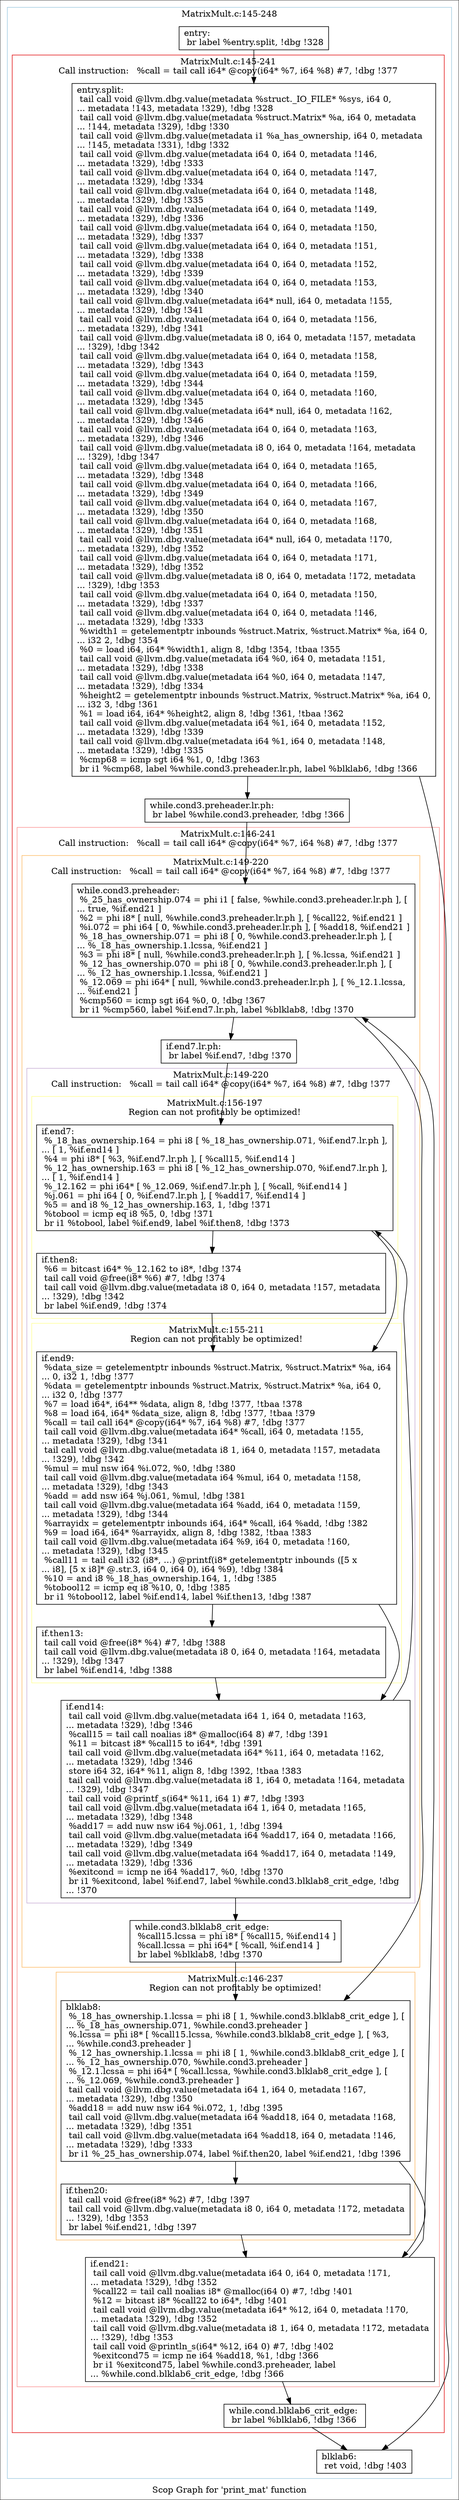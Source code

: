 digraph "Scop Graph for 'print_mat' function" {
	label="Scop Graph for 'print_mat' function";

	Node0x9ab4510 [shape=record,label="{entry:\l  br label %entry.split, !dbg !328\l}"];
	Node0x9ab4510 -> Node0x9ab65e0;
	Node0x9ab65e0 [shape=record,label="{entry.split:                                      \l  tail call void @llvm.dbg.value(metadata %struct._IO_FILE* %sys, i64 0,\l... metadata !143, metadata !329), !dbg !328\l  tail call void @llvm.dbg.value(metadata %struct.Matrix* %a, i64 0, metadata\l... !144, metadata !329), !dbg !330\l  tail call void @llvm.dbg.value(metadata i1 %a_has_ownership, i64 0, metadata\l... !145, metadata !331), !dbg !332\l  tail call void @llvm.dbg.value(metadata i64 0, i64 0, metadata !146,\l... metadata !329), !dbg !333\l  tail call void @llvm.dbg.value(metadata i64 0, i64 0, metadata !147,\l... metadata !329), !dbg !334\l  tail call void @llvm.dbg.value(metadata i64 0, i64 0, metadata !148,\l... metadata !329), !dbg !335\l  tail call void @llvm.dbg.value(metadata i64 0, i64 0, metadata !149,\l... metadata !329), !dbg !336\l  tail call void @llvm.dbg.value(metadata i64 0, i64 0, metadata !150,\l... metadata !329), !dbg !337\l  tail call void @llvm.dbg.value(metadata i64 0, i64 0, metadata !151,\l... metadata !329), !dbg !338\l  tail call void @llvm.dbg.value(metadata i64 0, i64 0, metadata !152,\l... metadata !329), !dbg !339\l  tail call void @llvm.dbg.value(metadata i64 0, i64 0, metadata !153,\l... metadata !329), !dbg !340\l  tail call void @llvm.dbg.value(metadata i64* null, i64 0, metadata !155,\l... metadata !329), !dbg !341\l  tail call void @llvm.dbg.value(metadata i64 0, i64 0, metadata !156,\l... metadata !329), !dbg !341\l  tail call void @llvm.dbg.value(metadata i8 0, i64 0, metadata !157, metadata\l... !329), !dbg !342\l  tail call void @llvm.dbg.value(metadata i64 0, i64 0, metadata !158,\l... metadata !329), !dbg !343\l  tail call void @llvm.dbg.value(metadata i64 0, i64 0, metadata !159,\l... metadata !329), !dbg !344\l  tail call void @llvm.dbg.value(metadata i64 0, i64 0, metadata !160,\l... metadata !329), !dbg !345\l  tail call void @llvm.dbg.value(metadata i64* null, i64 0, metadata !162,\l... metadata !329), !dbg !346\l  tail call void @llvm.dbg.value(metadata i64 0, i64 0, metadata !163,\l... metadata !329), !dbg !346\l  tail call void @llvm.dbg.value(metadata i8 0, i64 0, metadata !164, metadata\l... !329), !dbg !347\l  tail call void @llvm.dbg.value(metadata i64 0, i64 0, metadata !165,\l... metadata !329), !dbg !348\l  tail call void @llvm.dbg.value(metadata i64 0, i64 0, metadata !166,\l... metadata !329), !dbg !349\l  tail call void @llvm.dbg.value(metadata i64 0, i64 0, metadata !167,\l... metadata !329), !dbg !350\l  tail call void @llvm.dbg.value(metadata i64 0, i64 0, metadata !168,\l... metadata !329), !dbg !351\l  tail call void @llvm.dbg.value(metadata i64* null, i64 0, metadata !170,\l... metadata !329), !dbg !352\l  tail call void @llvm.dbg.value(metadata i64 0, i64 0, metadata !171,\l... metadata !329), !dbg !352\l  tail call void @llvm.dbg.value(metadata i8 0, i64 0, metadata !172, metadata\l... !329), !dbg !353\l  tail call void @llvm.dbg.value(metadata i64 0, i64 0, metadata !150,\l... metadata !329), !dbg !337\l  tail call void @llvm.dbg.value(metadata i64 0, i64 0, metadata !146,\l... metadata !329), !dbg !333\l  %width1 = getelementptr inbounds %struct.Matrix, %struct.Matrix* %a, i64 0,\l... i32 2, !dbg !354\l  %0 = load i64, i64* %width1, align 8, !dbg !354, !tbaa !355\l  tail call void @llvm.dbg.value(metadata i64 %0, i64 0, metadata !151,\l... metadata !329), !dbg !338\l  tail call void @llvm.dbg.value(metadata i64 %0, i64 0, metadata !147,\l... metadata !329), !dbg !334\l  %height2 = getelementptr inbounds %struct.Matrix, %struct.Matrix* %a, i64 0,\l... i32 3, !dbg !361\l  %1 = load i64, i64* %height2, align 8, !dbg !361, !tbaa !362\l  tail call void @llvm.dbg.value(metadata i64 %1, i64 0, metadata !152,\l... metadata !329), !dbg !339\l  tail call void @llvm.dbg.value(metadata i64 %1, i64 0, metadata !148,\l... metadata !329), !dbg !335\l  %cmp68 = icmp sgt i64 %1, 0, !dbg !363\l  br i1 %cmp68, label %while.cond3.preheader.lr.ph, label %blklab6, !dbg !366\l}"];
	Node0x9ab65e0 -> Node0x9aee3e0;
	Node0x9ab65e0 -> Node0x9abff30;
	Node0x9aee3e0 [shape=record,label="{while.cond3.preheader.lr.ph:                      \l  br label %while.cond3.preheader, !dbg !366\l}"];
	Node0x9aee3e0 -> Node0x9b1c9a0;
	Node0x9b1c9a0 [shape=record,label="{while.cond3.preheader:                            \l  %_25_has_ownership.074 = phi i1 [ false, %while.cond3.preheader.lr.ph ], [\l... true, %if.end21 ]\l  %2 = phi i8* [ null, %while.cond3.preheader.lr.ph ], [ %call22, %if.end21 ]\l  %i.072 = phi i64 [ 0, %while.cond3.preheader.lr.ph ], [ %add18, %if.end21 ]\l  %_18_has_ownership.071 = phi i8 [ 0, %while.cond3.preheader.lr.ph ], [\l... %_18_has_ownership.1.lcssa, %if.end21 ]\l  %3 = phi i8* [ null, %while.cond3.preheader.lr.ph ], [ %.lcssa, %if.end21 ]\l  %_12_has_ownership.070 = phi i8 [ 0, %while.cond3.preheader.lr.ph ], [\l... %_12_has_ownership.1.lcssa, %if.end21 ]\l  %_12.069 = phi i64* [ null, %while.cond3.preheader.lr.ph ], [ %_12.1.lcssa,\l... %if.end21 ]\l  %cmp560 = icmp sgt i64 %0, 0, !dbg !367\l  br i1 %cmp560, label %if.end7.lr.ph, label %blklab8, !dbg !370\l}"];
	Node0x9b1c9a0 -> Node0x9ac8470;
	Node0x9b1c9a0 -> Node0x9b03080;
	Node0x9ac8470 [shape=record,label="{if.end7.lr.ph:                                    \l  br label %if.end7, !dbg !370\l}"];
	Node0x9ac8470 -> Node0x9aaf620;
	Node0x9aaf620 [shape=record,label="{if.end7:                                          \l  %_18_has_ownership.164 = phi i8 [ %_18_has_ownership.071, %if.end7.lr.ph ],\l... [ 1, %if.end14 ]\l  %4 = phi i8* [ %3, %if.end7.lr.ph ], [ %call15, %if.end14 ]\l  %_12_has_ownership.163 = phi i8 [ %_12_has_ownership.070, %if.end7.lr.ph ],\l... [ 1, %if.end14 ]\l  %_12.162 = phi i64* [ %_12.069, %if.end7.lr.ph ], [ %call, %if.end14 ]\l  %j.061 = phi i64 [ 0, %if.end7.lr.ph ], [ %add17, %if.end14 ]\l  %5 = and i8 %_12_has_ownership.163, 1, !dbg !371\l  %tobool = icmp eq i8 %5, 0, !dbg !371\l  br i1 %tobool, label %if.end9, label %if.then8, !dbg !373\l}"];
	Node0x9aaf620 -> Node0x9aebfd0;
	Node0x9aaf620 -> Node0x9b7d0b0;
	Node0x9aebfd0 [shape=record,label="{if.end9:                                          \l  %data_size = getelementptr inbounds %struct.Matrix, %struct.Matrix* %a, i64\l... 0, i32 1, !dbg !377\l  %data = getelementptr inbounds %struct.Matrix, %struct.Matrix* %a, i64 0,\l... i32 0, !dbg !377\l  %7 = load i64*, i64** %data, align 8, !dbg !377, !tbaa !378\l  %8 = load i64, i64* %data_size, align 8, !dbg !377, !tbaa !379\l  %call = tail call i64* @copy(i64* %7, i64 %8) #7, !dbg !377\l  tail call void @llvm.dbg.value(metadata i64* %call, i64 0, metadata !155,\l... metadata !329), !dbg !341\l  tail call void @llvm.dbg.value(metadata i8 1, i64 0, metadata !157, metadata\l... !329), !dbg !342\l  %mul = mul nsw i64 %i.072, %0, !dbg !380\l  tail call void @llvm.dbg.value(metadata i64 %mul, i64 0, metadata !158,\l... metadata !329), !dbg !343\l  %add = add nsw i64 %j.061, %mul, !dbg !381\l  tail call void @llvm.dbg.value(metadata i64 %add, i64 0, metadata !159,\l... metadata !329), !dbg !344\l  %arrayidx = getelementptr inbounds i64, i64* %call, i64 %add, !dbg !382\l  %9 = load i64, i64* %arrayidx, align 8, !dbg !382, !tbaa !383\l  tail call void @llvm.dbg.value(metadata i64 %9, i64 0, metadata !160,\l... metadata !329), !dbg !345\l  %call11 = tail call i32 (i8*, ...) @printf(i8* getelementptr inbounds ([5 x\l... i8], [5 x i8]* @.str.3, i64 0, i64 0), i64 %9), !dbg !384\l  %10 = and i8 %_18_has_ownership.164, 1, !dbg !385\l  %tobool12 = icmp eq i8 %10, 0, !dbg !385\l  br i1 %tobool12, label %if.end14, label %if.then13, !dbg !387\l}"];
	Node0x9aebfd0 -> Node0x9b7bf10;
	Node0x9aebfd0 -> Node0x9aa5db0;
	Node0x9b7bf10 [shape=record,label="{if.end14:                                         \l  tail call void @llvm.dbg.value(metadata i64 1, i64 0, metadata !163,\l... metadata !329), !dbg !346\l  %call15 = tail call noalias i8* @malloc(i64 8) #7, !dbg !391\l  %11 = bitcast i8* %call15 to i64*, !dbg !391\l  tail call void @llvm.dbg.value(metadata i64* %11, i64 0, metadata !162,\l... metadata !329), !dbg !346\l  store i64 32, i64* %11, align 8, !dbg !392, !tbaa !383\l  tail call void @llvm.dbg.value(metadata i8 1, i64 0, metadata !164, metadata\l... !329), !dbg !347\l  tail call void @printf_s(i64* %11, i64 1) #7, !dbg !393\l  tail call void @llvm.dbg.value(metadata i64 1, i64 0, metadata !165,\l... metadata !329), !dbg !348\l  %add17 = add nuw nsw i64 %j.061, 1, !dbg !394\l  tail call void @llvm.dbg.value(metadata i64 %add17, i64 0, metadata !166,\l... metadata !329), !dbg !349\l  tail call void @llvm.dbg.value(metadata i64 %add17, i64 0, metadata !149,\l... metadata !329), !dbg !336\l  %exitcond = icmp ne i64 %add17, %0, !dbg !370\l  br i1 %exitcond, label %if.end7, label %while.cond3.blklab8_crit_edge, !dbg\l... !370\l}"];
	Node0x9b7bf10 -> Node0x9aaf620[constraint=false];
	Node0x9b7bf10 -> Node0x9b01f90;
	Node0x9b01f90 [shape=record,label="{while.cond3.blklab8_crit_edge:                    \l  %call15.lcssa = phi i8* [ %call15, %if.end14 ]\l  %call.lcssa = phi i64* [ %call, %if.end14 ]\l  br label %blklab8, !dbg !370\l}"];
	Node0x9b01f90 -> Node0x9b03080;
	Node0x9b03080 [shape=record,label="{blklab8:                                          \l  %_18_has_ownership.1.lcssa = phi i8 [ 1, %while.cond3.blklab8_crit_edge ], [\l... %_18_has_ownership.071, %while.cond3.preheader ]\l  %.lcssa = phi i8* [ %call15.lcssa, %while.cond3.blklab8_crit_edge ], [ %3,\l... %while.cond3.preheader ]\l  %_12_has_ownership.1.lcssa = phi i8 [ 1, %while.cond3.blklab8_crit_edge ], [\l... %_12_has_ownership.070, %while.cond3.preheader ]\l  %_12.1.lcssa = phi i64* [ %call.lcssa, %while.cond3.blklab8_crit_edge ], [\l... %_12.069, %while.cond3.preheader ]\l  tail call void @llvm.dbg.value(metadata i64 1, i64 0, metadata !167,\l... metadata !329), !dbg !350\l  %add18 = add nuw nsw i64 %i.072, 1, !dbg !395\l  tail call void @llvm.dbg.value(metadata i64 %add18, i64 0, metadata !168,\l... metadata !329), !dbg !351\l  tail call void @llvm.dbg.value(metadata i64 %add18, i64 0, metadata !146,\l... metadata !329), !dbg !333\l  br i1 %_25_has_ownership.074, label %if.then20, label %if.end21, !dbg !396\l}"];
	Node0x9b03080 -> Node0x9aee9a0;
	Node0x9b03080 -> Node0x9acaf90;
	Node0x9aee9a0 [shape=record,label="{if.then20:                                        \l  tail call void @free(i8* %2) #7, !dbg !397\l  tail call void @llvm.dbg.value(metadata i8 0, i64 0, metadata !172, metadata\l... !329), !dbg !353\l  br label %if.end21, !dbg !397\l}"];
	Node0x9aee9a0 -> Node0x9acaf90;
	Node0x9acaf90 [shape=record,label="{if.end21:                                         \l  tail call void @llvm.dbg.value(metadata i64 0, i64 0, metadata !171,\l... metadata !329), !dbg !352\l  %call22 = tail call noalias i8* @malloc(i64 0) #7, !dbg !401\l  %12 = bitcast i8* %call22 to i64*, !dbg !401\l  tail call void @llvm.dbg.value(metadata i64* %12, i64 0, metadata !170,\l... metadata !329), !dbg !352\l  tail call void @llvm.dbg.value(metadata i8 1, i64 0, metadata !172, metadata\l... !329), !dbg !353\l  tail call void @println_s(i64* %12, i64 0) #7, !dbg !402\l  %exitcond75 = icmp ne i64 %add18, %1, !dbg !366\l  br i1 %exitcond75, label %while.cond3.preheader, label\l... %while.cond.blklab6_crit_edge, !dbg !366\l}"];
	Node0x9acaf90 -> Node0x9b1c9a0[constraint=false];
	Node0x9acaf90 -> Node0x9b7d050;
	Node0x9b7d050 [shape=record,label="{while.cond.blklab6_crit_edge:                     \l  br label %blklab6, !dbg !366\l}"];
	Node0x9b7d050 -> Node0x9abff30;
	Node0x9abff30 [shape=record,label="{blklab6:                                          \l  ret void, !dbg !403\l}"];
	Node0x9aa5db0 [shape=record,label="{if.then13:                                        \l  tail call void @free(i8* %4) #7, !dbg !388\l  tail call void @llvm.dbg.value(metadata i8 0, i64 0, metadata !164, metadata\l... !329), !dbg !347\l  br label %if.end14, !dbg !388\l}"];
	Node0x9aa5db0 -> Node0x9b7bf10;
	Node0x9b7d0b0 [shape=record,label="{if.then8:                                         \l  %6 = bitcast i64* %_12.162 to i8*, !dbg !374\l  tail call void @free(i8* %6) #7, !dbg !374\l  tail call void @llvm.dbg.value(metadata i8 0, i64 0, metadata !157, metadata\l... !329), !dbg !342\l  br label %if.end9, !dbg !374\l}"];
	Node0x9b7d0b0 -> Node0x9aebfd0;
	colorscheme = "paired12"
        subgraph cluster_0x9aeec40 {
          label = "MatrixMult.c:145-248
";
          style = solid;
          color = 1
          subgraph cluster_0x9b0b360 {
            label = "MatrixMult.c:145-241
Call instruction:   %call = tail call i64* @copy(i64* %7, i64 %8) #7, !dbg !377";
            style = solid;
            color = 6
            subgraph cluster_0x9b1b590 {
              label = "MatrixMult.c:146-241
Call instruction:   %call = tail call i64* @copy(i64* %7, i64 %8) #7, !dbg !377";
              style = solid;
              color = 5
              subgraph cluster_0x9b756f0 {
                label = "MatrixMult.c:149-220
Call instruction:   %call = tail call i64* @copy(i64* %7, i64 %8) #7, !dbg !377";
                style = solid;
                color = 7
                subgraph cluster_0x9af2c60 {
                  label = "MatrixMult.c:149-220
Call instruction:   %call = tail call i64* @copy(i64* %7, i64 %8) #7, !dbg !377";
                  style = solid;
                  color = 9
                  subgraph cluster_0x9ae5750 {
                    label = "MatrixMult.c:156-197
Region can not profitably be optimized!";
                    style = solid;
                    color = 11
                    Node0x9aaf620;
                    Node0x9b7d0b0;
                  }
                  subgraph cluster_0x9b25640 {
                    label = "MatrixMult.c:155-211
Region can not profitably be optimized!";
                    style = solid;
                    color = 11
                    Node0x9aebfd0;
                    Node0x9aa5db0;
                  }
                  Node0x9b7bf10;
                }
                Node0x9b1c9a0;
                Node0x9ac8470;
                Node0x9b01f90;
              }
              subgraph cluster_0x9adee90 {
                label = "MatrixMult.c:146-237
Region can not profitably be optimized!";
                style = solid;
                color = 7
                Node0x9b03080;
                Node0x9aee9a0;
              }
              Node0x9acaf90;
            }
            Node0x9ab65e0;
            Node0x9aee3e0;
            Node0x9b7d050;
          }
          Node0x9ab4510;
          Node0x9abff30;
        }
}

